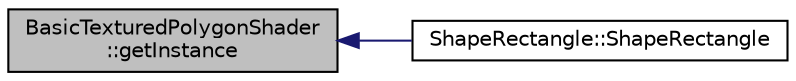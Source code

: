 digraph "BasicTexturedPolygonShader::getInstance"
{
  edge [fontname="Helvetica",fontsize="10",labelfontname="Helvetica",labelfontsize="10"];
  node [fontname="Helvetica",fontsize="10",shape=record];
  rankdir="LR";
  Node1 [label="BasicTexturedPolygonShader\l::getInstance",height=0.2,width=0.4,color="black", fillcolor="grey75", style="filled", fontcolor="black"];
  Node1 -> Node2 [dir="back",color="midnightblue",fontsize="10",style="solid",fontname="Helvetica"];
  Node2 [label="ShapeRectangle::ShapeRectangle",height=0.2,width=0.4,color="black", fillcolor="white", style="filled",URL="$class_shape_rectangle.html#ad11376a9387ce301abbeb5986261e9a6"];
}
